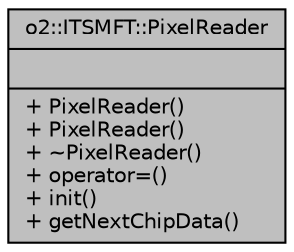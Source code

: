 digraph "o2::ITSMFT::PixelReader"
{
 // INTERACTIVE_SVG=YES
  bgcolor="transparent";
  edge [fontname="Helvetica",fontsize="10",labelfontname="Helvetica",labelfontsize="10"];
  node [fontname="Helvetica",fontsize="10",shape=record];
  Node1 [label="{o2::ITSMFT::PixelReader\n||+ PixelReader()\l+ PixelReader()\l+ ~PixelReader()\l+ operator=()\l+ init()\l+ getNextChipData()\l}",height=0.2,width=0.4,color="black", fillcolor="grey75", style="filled" fontcolor="black"];
}
